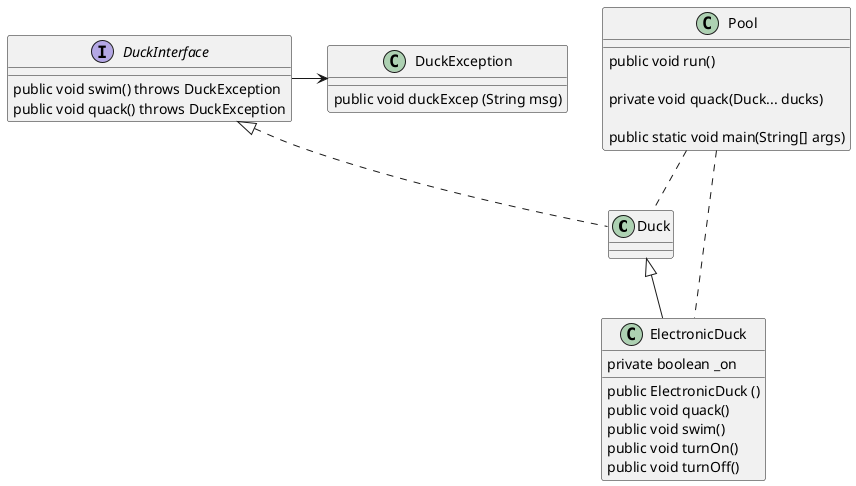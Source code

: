 @startuml 

class Duck implements DuckInterface
{

}

class ElectronicDuck extends Duck
{
    private boolean _on

    public ElectronicDuck ()
    public void quack()
    public void swim()
    public void turnOn()
    public void turnOff()

}

class Pool
{
    public void run()

    private void quack(Duck... ducks)

    public static void main(String[] args)
}

interface DuckInterface {
    
    
    
    public void swim() throws DuckException
    public void quack() throws DuckException
}

class DuckException{
        public void duckExcep (String msg)
}

Pool -. Duck
Pool -. ElectronicDuck
DuckInterface -> DuckException

@enduml 